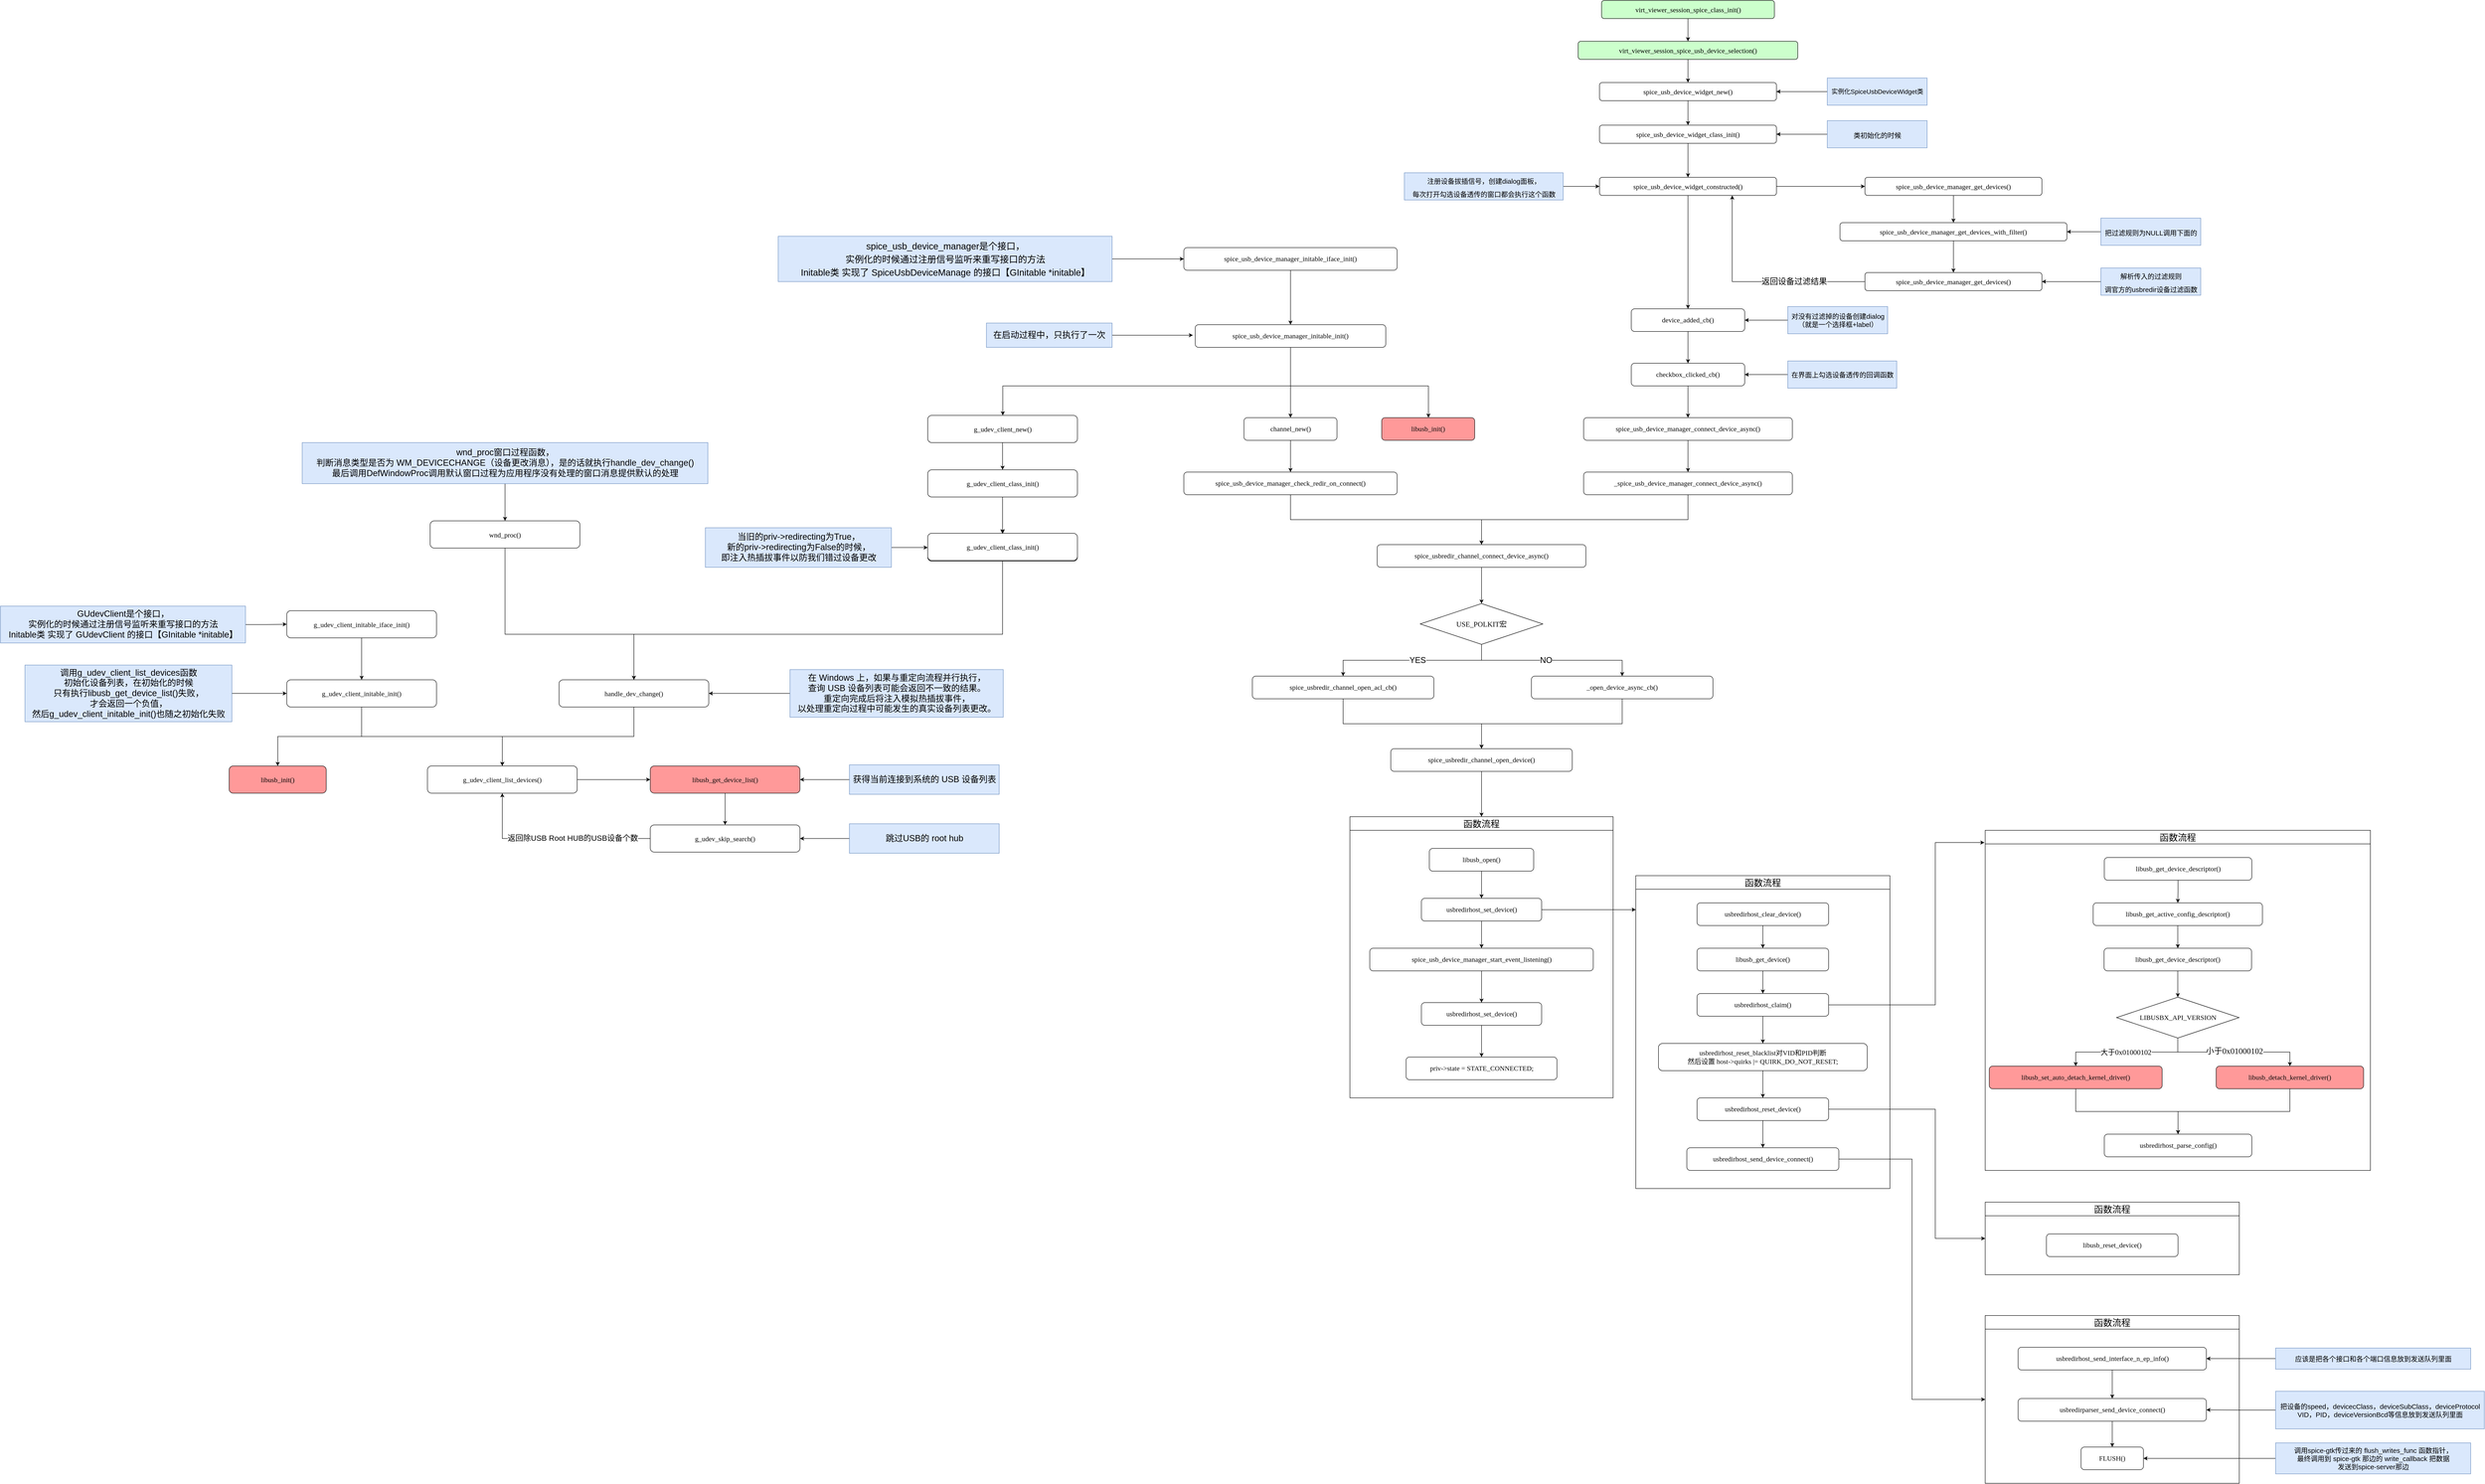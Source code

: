 <mxfile version="21.0.2" type="github">
  <diagram name="第 1 页" id="YNmNvKPwky28gFezFMLu">
    <mxGraphModel dx="4995" dy="2068" grid="1" gridSize="10" guides="1" tooltips="1" connect="1" arrows="1" fold="1" page="1" pageScale="1" pageWidth="827" pageHeight="1169" background="#ffffff" math="0" shadow="0">
      <root>
        <mxCell id="0" />
        <mxCell id="1" parent="0" />
        <mxCell id="3MBLwee1-4Opxzsq8bTA-124" style="edgeStyle=orthogonalEdgeStyle;rounded=0;orthogonalLoop=1;jettySize=auto;html=1;fontFamily=Helvetica;fontSize=24;fontColor=default;" edge="1" parent="1" source="DnNnTcF-sKBcE2seIWBp-1" target="DnNnTcF-sKBcE2seIWBp-33">
          <mxGeometry relative="1" as="geometry" />
        </mxCell>
        <mxCell id="DnNnTcF-sKBcE2seIWBp-1" value="&lt;pre style=&quot;background-color: rgb(255, 255, 255); color: rgb(8, 8, 8); font-size: 11.3pt;&quot;&gt;&lt;font face=&quot;Lucida Console&quot;&gt;spice_usbredir_channel_open_device()&lt;/font&gt;&lt;/pre&gt;" style="rounded=1;whiteSpace=wrap;html=1;" parent="1" vertex="1">
          <mxGeometry x="-190" y="1490" width="400" height="50" as="geometry" />
        </mxCell>
        <mxCell id="DnNnTcF-sKBcE2seIWBp-31" style="edgeStyle=orthogonalEdgeStyle;rounded=0;orthogonalLoop=1;jettySize=auto;html=1;entryX=0.5;entryY=0;entryDx=0;entryDy=0;" parent="1" source="DnNnTcF-sKBcE2seIWBp-2" target="DnNnTcF-sKBcE2seIWBp-1" edge="1">
          <mxGeometry relative="1" as="geometry" />
        </mxCell>
        <mxCell id="DnNnTcF-sKBcE2seIWBp-2" value="&lt;pre style=&quot;background-color: rgb(255, 255, 255); color: rgb(8, 8, 8); font-size: 11.3pt;&quot;&gt;&lt;font face=&quot;Lucida Console&quot;&gt;spice_usbredir_channel_open_acl_cb()&lt;/font&gt;&lt;/pre&gt;" style="rounded=1;whiteSpace=wrap;html=1;" parent="1" vertex="1">
          <mxGeometry x="-495" y="1330" width="400" height="50" as="geometry" />
        </mxCell>
        <mxCell id="DnNnTcF-sKBcE2seIWBp-32" style="edgeStyle=orthogonalEdgeStyle;rounded=0;orthogonalLoop=1;jettySize=auto;html=1;entryX=0.5;entryY=0;entryDx=0;entryDy=0;" parent="1" source="DnNnTcF-sKBcE2seIWBp-4" target="DnNnTcF-sKBcE2seIWBp-1" edge="1">
          <mxGeometry relative="1" as="geometry" />
        </mxCell>
        <mxCell id="DnNnTcF-sKBcE2seIWBp-4" value="&lt;pre style=&quot;background-color: rgb(255, 255, 255); color: rgb(8, 8, 8); font-size: 11.3pt;&quot;&gt;&lt;font face=&quot;Lucida Console&quot;&gt;_open_device_async_cb()&lt;/font&gt;&lt;/pre&gt;" style="rounded=1;whiteSpace=wrap;html=1;" parent="1" vertex="1">
          <mxGeometry x="120" y="1330" width="400" height="50" as="geometry" />
        </mxCell>
        <mxCell id="DnNnTcF-sKBcE2seIWBp-25" style="edgeStyle=orthogonalEdgeStyle;rounded=0;orthogonalLoop=1;jettySize=auto;html=1;entryX=0.5;entryY=0;entryDx=0;entryDy=0;" parent="1" source="DnNnTcF-sKBcE2seIWBp-6" target="DnNnTcF-sKBcE2seIWBp-24" edge="1">
          <mxGeometry relative="1" as="geometry" />
        </mxCell>
        <mxCell id="DnNnTcF-sKBcE2seIWBp-6" value="&lt;pre style=&quot;background-color: rgb(255, 255, 255); color: rgb(8, 8, 8); font-size: 11.3pt;&quot;&gt;&lt;font face=&quot;Lucida Console&quot;&gt;spice_usbredir_channel_connect_device_async()&lt;/font&gt;&lt;/pre&gt;" style="rounded=1;whiteSpace=wrap;html=1;" parent="1" vertex="1">
          <mxGeometry x="-220" y="1040" width="460" height="50" as="geometry" />
        </mxCell>
        <mxCell id="DnNnTcF-sKBcE2seIWBp-9" style="edgeStyle=orthogonalEdgeStyle;rounded=0;orthogonalLoop=1;jettySize=auto;html=1;entryX=0.5;entryY=0;entryDx=0;entryDy=0;" parent="1" source="DnNnTcF-sKBcE2seIWBp-8" target="DnNnTcF-sKBcE2seIWBp-6" edge="1">
          <mxGeometry relative="1" as="geometry" />
        </mxCell>
        <mxCell id="DnNnTcF-sKBcE2seIWBp-8" value="&lt;pre style=&quot;background-color: rgb(255, 255, 255); color: rgb(8, 8, 8); font-size: 11.3pt;&quot;&gt;&lt;font face=&quot;Lucida Console&quot;&gt;spice_usb_device_manager_check_redir_on_connect()&lt;/font&gt;&lt;/pre&gt;" style="rounded=1;whiteSpace=wrap;html=1;" parent="1" vertex="1">
          <mxGeometry x="-646" y="880" width="470" height="50" as="geometry" />
        </mxCell>
        <mxCell id="DnNnTcF-sKBcE2seIWBp-11" style="edgeStyle=orthogonalEdgeStyle;rounded=0;orthogonalLoop=1;jettySize=auto;html=1;entryX=0.5;entryY=0;entryDx=0;entryDy=0;" parent="1" source="DnNnTcF-sKBcE2seIWBp-10" target="DnNnTcF-sKBcE2seIWBp-6" edge="1">
          <mxGeometry relative="1" as="geometry" />
        </mxCell>
        <mxCell id="DnNnTcF-sKBcE2seIWBp-10" value="&lt;pre style=&quot;background-color: rgb(255, 255, 255); color: rgb(8, 8, 8); font-size: 11.3pt;&quot;&gt;&lt;font face=&quot;Lucida Console&quot;&gt;_spice_usb_device_manager_connect_device_async()&lt;/font&gt;&lt;/pre&gt;" style="rounded=1;whiteSpace=wrap;html=1;" parent="1" vertex="1">
          <mxGeometry x="235" y="880" width="460" height="50" as="geometry" />
        </mxCell>
        <mxCell id="DnNnTcF-sKBcE2seIWBp-13" style="edgeStyle=orthogonalEdgeStyle;rounded=0;orthogonalLoop=1;jettySize=auto;html=1;" parent="1" source="DnNnTcF-sKBcE2seIWBp-12" target="DnNnTcF-sKBcE2seIWBp-8" edge="1">
          <mxGeometry relative="1" as="geometry" />
        </mxCell>
        <mxCell id="DnNnTcF-sKBcE2seIWBp-12" value="&lt;pre style=&quot;background-color: rgb(255, 255, 255); color: rgb(8, 8, 8); font-size: 11.3pt;&quot;&gt;&lt;font face=&quot;Lucida Console&quot;&gt;channel_new()&lt;/font&gt;&lt;/pre&gt;" style="rounded=1;whiteSpace=wrap;html=1;" parent="1" vertex="1">
          <mxGeometry x="-513.5" y="760" width="205" height="50" as="geometry" />
        </mxCell>
        <mxCell id="DnNnTcF-sKBcE2seIWBp-15" style="edgeStyle=orthogonalEdgeStyle;rounded=0;orthogonalLoop=1;jettySize=auto;html=1;" parent="1" source="DnNnTcF-sKBcE2seIWBp-14" target="DnNnTcF-sKBcE2seIWBp-12" edge="1">
          <mxGeometry relative="1" as="geometry" />
        </mxCell>
        <mxCell id="3MBLwee1-4Opxzsq8bTA-117" style="edgeStyle=orthogonalEdgeStyle;rounded=0;orthogonalLoop=1;jettySize=auto;html=1;" edge="1" parent="1" source="DnNnTcF-sKBcE2seIWBp-14" target="3MBLwee1-4Opxzsq8bTA-92">
          <mxGeometry relative="1" as="geometry">
            <Array as="points">
              <mxPoint x="-411" y="690" />
              <mxPoint x="-1045" y="690" />
            </Array>
          </mxGeometry>
        </mxCell>
        <mxCell id="3MBLwee1-4Opxzsq8bTA-123" style="edgeStyle=orthogonalEdgeStyle;rounded=0;orthogonalLoop=1;jettySize=auto;html=1;" edge="1" parent="1" source="DnNnTcF-sKBcE2seIWBp-14" target="3MBLwee1-4Opxzsq8bTA-122">
          <mxGeometry relative="1" as="geometry">
            <Array as="points">
              <mxPoint x="-411" y="690" />
              <mxPoint x="-107" y="690" />
            </Array>
          </mxGeometry>
        </mxCell>
        <mxCell id="DnNnTcF-sKBcE2seIWBp-14" value="&lt;pre style=&quot;background-color: rgb(255, 255, 255); color: rgb(8, 8, 8); font-size: 11.3pt;&quot;&gt;&lt;font face=&quot;Lucida Console&quot;&gt;spice_usb_device_manager_initable_init()&lt;/font&gt;&lt;/pre&gt;" style="rounded=1;whiteSpace=wrap;html=1;" parent="1" vertex="1">
          <mxGeometry x="-621" y="555" width="420" height="50" as="geometry" />
        </mxCell>
        <mxCell id="DnNnTcF-sKBcE2seIWBp-17" style="edgeStyle=orthogonalEdgeStyle;rounded=0;orthogonalLoop=1;jettySize=auto;html=1;" parent="1" source="DnNnTcF-sKBcE2seIWBp-16" target="DnNnTcF-sKBcE2seIWBp-14" edge="1">
          <mxGeometry relative="1" as="geometry" />
        </mxCell>
        <mxCell id="DnNnTcF-sKBcE2seIWBp-16" value="&lt;pre style=&quot;background-color: rgb(255, 255, 255); color: rgb(8, 8, 8); font-size: 11.3pt;&quot;&gt;&lt;font face=&quot;Lucida Console&quot;&gt;spice_usb_device_manager_initable_iface_init()&lt;/font&gt;&lt;/pre&gt;" style="rounded=1;whiteSpace=wrap;html=1;" parent="1" vertex="1">
          <mxGeometry x="-646" y="385" width="470" height="50" as="geometry" />
        </mxCell>
        <mxCell id="DnNnTcF-sKBcE2seIWBp-19" style="edgeStyle=orthogonalEdgeStyle;rounded=0;orthogonalLoop=1;jettySize=auto;html=1;" parent="1" source="DnNnTcF-sKBcE2seIWBp-18" target="DnNnTcF-sKBcE2seIWBp-10" edge="1">
          <mxGeometry relative="1" as="geometry" />
        </mxCell>
        <mxCell id="DnNnTcF-sKBcE2seIWBp-18" value="&lt;pre style=&quot;background-color: rgb(255, 255, 255); color: rgb(8, 8, 8); font-size: 11.3pt;&quot;&gt;&lt;font face=&quot;Lucida Console&quot;&gt;spice_usb_device_manager_connect_device_async()&lt;/font&gt;&lt;/pre&gt;" style="rounded=1;whiteSpace=wrap;html=1;" parent="1" vertex="1">
          <mxGeometry x="235" y="760" width="460" height="50" as="geometry" />
        </mxCell>
        <mxCell id="DnNnTcF-sKBcE2seIWBp-21" style="edgeStyle=orthogonalEdgeStyle;rounded=0;orthogonalLoop=1;jettySize=auto;html=1;" parent="1" source="DnNnTcF-sKBcE2seIWBp-20" target="DnNnTcF-sKBcE2seIWBp-18" edge="1">
          <mxGeometry relative="1" as="geometry" />
        </mxCell>
        <mxCell id="DnNnTcF-sKBcE2seIWBp-20" value="&lt;pre style=&quot;background-color: rgb(255, 255, 255); color: rgb(8, 8, 8); font-size: 11.3pt;&quot;&gt;&lt;font face=&quot;Lucida Console&quot;&gt;checkbox_clicked_cb()&lt;/font&gt;&lt;/pre&gt;" style="rounded=1;whiteSpace=wrap;html=1;" parent="1" vertex="1">
          <mxGeometry x="340" y="640" width="250" height="50" as="geometry" />
        </mxCell>
        <mxCell id="DnNnTcF-sKBcE2seIWBp-23" style="edgeStyle=orthogonalEdgeStyle;rounded=0;orthogonalLoop=1;jettySize=auto;html=1;" parent="1" source="DnNnTcF-sKBcE2seIWBp-22" target="DnNnTcF-sKBcE2seIWBp-20" edge="1">
          <mxGeometry relative="1" as="geometry" />
        </mxCell>
        <mxCell id="DnNnTcF-sKBcE2seIWBp-22" value="&lt;pre style=&quot;background-color: rgb(255, 255, 255); color: rgb(8, 8, 8); font-size: 11.3pt;&quot;&gt;&lt;font face=&quot;Lucida Console&quot;&gt;device_added_cb()&lt;/font&gt;&lt;/pre&gt;" style="rounded=1;whiteSpace=wrap;html=1;" parent="1" vertex="1">
          <mxGeometry x="340" y="520" width="250" height="50" as="geometry" />
        </mxCell>
        <mxCell id="DnNnTcF-sKBcE2seIWBp-26" style="edgeStyle=orthogonalEdgeStyle;rounded=0;orthogonalLoop=1;jettySize=auto;html=1;entryX=0.5;entryY=0;entryDx=0;entryDy=0;" parent="1" source="DnNnTcF-sKBcE2seIWBp-24" target="DnNnTcF-sKBcE2seIWBp-4" edge="1">
          <mxGeometry relative="1" as="geometry" />
        </mxCell>
        <mxCell id="DnNnTcF-sKBcE2seIWBp-29" value="NO" style="edgeLabel;html=1;align=center;verticalAlign=middle;resizable=0;points=[];fontSize=18;" parent="DnNnTcF-sKBcE2seIWBp-26" vertex="1" connectable="0">
          <mxGeometry x="-0.068" relative="1" as="geometry">
            <mxPoint as="offset" />
          </mxGeometry>
        </mxCell>
        <mxCell id="DnNnTcF-sKBcE2seIWBp-27" style="edgeStyle=orthogonalEdgeStyle;rounded=0;orthogonalLoop=1;jettySize=auto;html=1;" parent="1" source="DnNnTcF-sKBcE2seIWBp-24" target="DnNnTcF-sKBcE2seIWBp-2" edge="1">
          <mxGeometry relative="1" as="geometry" />
        </mxCell>
        <mxCell id="DnNnTcF-sKBcE2seIWBp-28" value="&lt;font style=&quot;font-size: 18px;&quot;&gt;YES&lt;/font&gt;" style="edgeLabel;html=1;align=center;verticalAlign=middle;resizable=0;points=[];" parent="DnNnTcF-sKBcE2seIWBp-27" vertex="1" connectable="0">
          <mxGeometry x="-0.061" relative="1" as="geometry">
            <mxPoint as="offset" />
          </mxGeometry>
        </mxCell>
        <mxCell id="DnNnTcF-sKBcE2seIWBp-24" value="&lt;pre style=&quot;background-color: rgb(255, 255, 255); color: rgb(8, 8, 8);&quot;&gt;&lt;font face=&quot;Lucida Console&quot; style=&quot;font-size: 16px;&quot;&gt;USE_POLKIT宏&lt;/font&gt;&lt;/pre&gt;" style="rhombus;whiteSpace=wrap;html=1;" parent="1" vertex="1">
          <mxGeometry x="-125" y="1170" width="270" height="90" as="geometry" />
        </mxCell>
        <mxCell id="DnNnTcF-sKBcE2seIWBp-33" value="&lt;font style=&quot;font-weight: normal; font-size: 20px;&quot;&gt;函数流程&lt;/font&gt;" style="swimlane;whiteSpace=wrap;html=1;startSize=30;" parent="1" vertex="1">
          <mxGeometry x="-280" y="1640" width="580" height="620" as="geometry" />
        </mxCell>
        <mxCell id="DnNnTcF-sKBcE2seIWBp-38" style="edgeStyle=orthogonalEdgeStyle;rounded=0;orthogonalLoop=1;jettySize=auto;html=1;" parent="DnNnTcF-sKBcE2seIWBp-33" source="DnNnTcF-sKBcE2seIWBp-36" target="DnNnTcF-sKBcE2seIWBp-37" edge="1">
          <mxGeometry relative="1" as="geometry" />
        </mxCell>
        <mxCell id="DnNnTcF-sKBcE2seIWBp-36" value="&lt;pre style=&quot;background-color: rgb(255, 255, 255); color: rgb(8, 8, 8); font-size: 11.3pt;&quot;&gt;&lt;font face=&quot;Lucida Console&quot;&gt;libusb_open()&lt;/font&gt;&lt;/pre&gt;" style="rounded=1;whiteSpace=wrap;html=1;" parent="DnNnTcF-sKBcE2seIWBp-33" vertex="1">
          <mxGeometry x="175" y="70" width="230" height="50" as="geometry" />
        </mxCell>
        <mxCell id="DnNnTcF-sKBcE2seIWBp-41" style="edgeStyle=orthogonalEdgeStyle;rounded=0;orthogonalLoop=1;jettySize=auto;html=1;" parent="DnNnTcF-sKBcE2seIWBp-33" source="DnNnTcF-sKBcE2seIWBp-37" target="DnNnTcF-sKBcE2seIWBp-40" edge="1">
          <mxGeometry relative="1" as="geometry" />
        </mxCell>
        <mxCell id="3MBLwee1-4Opxzsq8bTA-187" style="edgeStyle=orthogonalEdgeStyle;rounded=0;orthogonalLoop=1;jettySize=auto;html=1;fontFamily=Helvetica;fontSize=24;fontColor=default;" edge="1" parent="DnNnTcF-sKBcE2seIWBp-33" source="DnNnTcF-sKBcE2seIWBp-37">
          <mxGeometry relative="1" as="geometry">
            <mxPoint x="630" y="205" as="targetPoint" />
          </mxGeometry>
        </mxCell>
        <mxCell id="DnNnTcF-sKBcE2seIWBp-37" value="&lt;pre style=&quot;background-color: rgb(255, 255, 255); color: rgb(8, 8, 8); font-size: 11.3pt;&quot;&gt;&lt;font face=&quot;Lucida Console&quot;&gt;usbredirhost_set_device()&lt;/font&gt;&lt;/pre&gt;" style="rounded=1;whiteSpace=wrap;html=1;" parent="DnNnTcF-sKBcE2seIWBp-33" vertex="1">
          <mxGeometry x="157.5" y="180" width="265" height="50" as="geometry" />
        </mxCell>
        <mxCell id="DnNnTcF-sKBcE2seIWBp-43" style="edgeStyle=orthogonalEdgeStyle;rounded=0;orthogonalLoop=1;jettySize=auto;html=1;" parent="DnNnTcF-sKBcE2seIWBp-33" source="DnNnTcF-sKBcE2seIWBp-40" target="DnNnTcF-sKBcE2seIWBp-42" edge="1">
          <mxGeometry relative="1" as="geometry" />
        </mxCell>
        <mxCell id="DnNnTcF-sKBcE2seIWBp-40" value="&lt;pre style=&quot;background-color: rgb(255, 255, 255); color: rgb(8, 8, 8); font-size: 11.3pt;&quot;&gt;&lt;font face=&quot;Lucida Console&quot;&gt;spice_usb_device_manager_start_event_listening()&lt;/font&gt;&lt;/pre&gt;" style="rounded=1;whiteSpace=wrap;html=1;" parent="DnNnTcF-sKBcE2seIWBp-33" vertex="1">
          <mxGeometry x="43.75" y="290" width="492.5" height="50" as="geometry" />
        </mxCell>
        <mxCell id="DnNnTcF-sKBcE2seIWBp-45" style="edgeStyle=orthogonalEdgeStyle;rounded=0;orthogonalLoop=1;jettySize=auto;html=1;" parent="DnNnTcF-sKBcE2seIWBp-33" source="DnNnTcF-sKBcE2seIWBp-42" target="DnNnTcF-sKBcE2seIWBp-44" edge="1">
          <mxGeometry relative="1" as="geometry" />
        </mxCell>
        <mxCell id="DnNnTcF-sKBcE2seIWBp-42" value="&lt;pre style=&quot;background-color: rgb(255, 255, 255); color: rgb(8, 8, 8); font-size: 11.3pt;&quot;&gt;&lt;font face=&quot;Lucida Console&quot;&gt;usbredirhost_set_device()&lt;/font&gt;&lt;/pre&gt;" style="rounded=1;whiteSpace=wrap;html=1;" parent="DnNnTcF-sKBcE2seIWBp-33" vertex="1">
          <mxGeometry x="157.5" y="410" width="265" height="50" as="geometry" />
        </mxCell>
        <mxCell id="DnNnTcF-sKBcE2seIWBp-44" value="&lt;pre style=&quot;background-color: rgb(255, 255, 255); color: rgb(8, 8, 8); font-size: 11.3pt;&quot;&gt;&lt;pre style=&quot;font-size: 11.3pt;&quot;&gt;&lt;font face=&quot;Lucida Console&quot;&gt;priv-&amp;gt;state = STATE_CONNECTED;&lt;/font&gt;&lt;/pre&gt;&lt;/pre&gt;" style="rounded=1;whiteSpace=wrap;html=1;" parent="DnNnTcF-sKBcE2seIWBp-33" vertex="1">
          <mxGeometry x="123.75" y="530" width="332.5" height="50" as="geometry" />
        </mxCell>
        <mxCell id="3MBLwee1-4Opxzsq8bTA-35" style="edgeStyle=orthogonalEdgeStyle;rounded=0;orthogonalLoop=1;jettySize=auto;html=1;" edge="1" parent="1" source="3MBLwee1-4Opxzsq8bTA-3" target="DnNnTcF-sKBcE2seIWBp-22">
          <mxGeometry relative="1" as="geometry" />
        </mxCell>
        <mxCell id="3MBLwee1-4Opxzsq8bTA-37" style="edgeStyle=orthogonalEdgeStyle;rounded=0;orthogonalLoop=1;jettySize=auto;html=1;" edge="1" parent="1" source="3MBLwee1-4Opxzsq8bTA-3" target="3MBLwee1-4Opxzsq8bTA-5">
          <mxGeometry relative="1" as="geometry" />
        </mxCell>
        <mxCell id="3MBLwee1-4Opxzsq8bTA-3" value="spice_usb_device_widget_constructed()" style="rounded=1;whiteSpace=wrap;html=1;fontSize=15;fontFamily=Lucida Console;" vertex="1" parent="1">
          <mxGeometry x="270" y="230" width="390" height="40" as="geometry" />
        </mxCell>
        <mxCell id="3MBLwee1-4Opxzsq8bTA-4" style="edgeStyle=orthogonalEdgeStyle;rounded=0;orthogonalLoop=1;jettySize=auto;html=1;exitX=0.5;exitY=1;exitDx=0;exitDy=0;entryX=0.5;entryY=0;entryDx=0;entryDy=0;" edge="1" parent="1" source="3MBLwee1-4Opxzsq8bTA-5" target="3MBLwee1-4Opxzsq8bTA-7">
          <mxGeometry relative="1" as="geometry" />
        </mxCell>
        <mxCell id="3MBLwee1-4Opxzsq8bTA-5" value="spice_usb_device_manager_get_devices()" style="rounded=1;whiteSpace=wrap;html=1;fontSize=15;fontFamily=Lucida Console;" vertex="1" parent="1">
          <mxGeometry x="855" y="230" width="390" height="40" as="geometry" />
        </mxCell>
        <mxCell id="3MBLwee1-4Opxzsq8bTA-6" style="edgeStyle=orthogonalEdgeStyle;rounded=0;orthogonalLoop=1;jettySize=auto;html=1;exitX=0.5;exitY=1;exitDx=0;exitDy=0;" edge="1" parent="1" source="3MBLwee1-4Opxzsq8bTA-7" target="3MBLwee1-4Opxzsq8bTA-10">
          <mxGeometry relative="1" as="geometry" />
        </mxCell>
        <mxCell id="3MBLwee1-4Opxzsq8bTA-7" value="spice_usb_device_manager_get_devices_with_filter()" style="rounded=1;whiteSpace=wrap;html=1;fontSize=15;fontFamily=Lucida Console;" vertex="1" parent="1">
          <mxGeometry x="800" y="330" width="500" height="40" as="geometry" />
        </mxCell>
        <mxCell id="3MBLwee1-4Opxzsq8bTA-8" style="edgeStyle=orthogonalEdgeStyle;rounded=0;orthogonalLoop=1;jettySize=auto;html=1;entryX=0.75;entryY=1;entryDx=0;entryDy=0;" edge="1" parent="1" source="3MBLwee1-4Opxzsq8bTA-10" target="3MBLwee1-4Opxzsq8bTA-3">
          <mxGeometry relative="1" as="geometry" />
        </mxCell>
        <mxCell id="3MBLwee1-4Opxzsq8bTA-9" value="返回设备过滤结果" style="edgeLabel;html=1;align=center;verticalAlign=middle;resizable=0;points=[];fontSize=18;" vertex="1" connectable="0" parent="3MBLwee1-4Opxzsq8bTA-8">
          <mxGeometry x="-0.128" relative="1" as="geometry">
            <mxPoint x="54" as="offset" />
          </mxGeometry>
        </mxCell>
        <mxCell id="3MBLwee1-4Opxzsq8bTA-10" value="spice_usb_device_manager_get_devices()" style="rounded=1;whiteSpace=wrap;html=1;fontSize=15;fontFamily=Lucida Console;" vertex="1" parent="1">
          <mxGeometry x="855" y="440" width="390" height="40" as="geometry" />
        </mxCell>
        <mxCell id="3MBLwee1-4Opxzsq8bTA-11" style="edgeStyle=orthogonalEdgeStyle;rounded=0;orthogonalLoop=1;jettySize=auto;html=1;" edge="1" parent="1" source="3MBLwee1-4Opxzsq8bTA-12" target="3MBLwee1-4Opxzsq8bTA-10">
          <mxGeometry relative="1" as="geometry" />
        </mxCell>
        <mxCell id="3MBLwee1-4Opxzsq8bTA-12" value="&lt;span style=&quot;font-weight: 400; font-size: 15px;&quot;&gt;解析传入的过滤规则&lt;br&gt;调官方的usbredir设备过滤函数&lt;br&gt;&lt;/span&gt;" style="text;strokeColor=#6c8ebf;fillColor=#dae8fc;html=1;fontSize=24;fontStyle=1;verticalAlign=middle;align=center;" vertex="1" parent="1">
          <mxGeometry x="1375" y="430" width="220" height="60" as="geometry" />
        </mxCell>
        <mxCell id="3MBLwee1-4Opxzsq8bTA-13" style="edgeStyle=orthogonalEdgeStyle;rounded=0;orthogonalLoop=1;jettySize=auto;html=1;" edge="1" parent="1" source="3MBLwee1-4Opxzsq8bTA-14" target="3MBLwee1-4Opxzsq8bTA-7">
          <mxGeometry relative="1" as="geometry" />
        </mxCell>
        <mxCell id="3MBLwee1-4Opxzsq8bTA-14" value="&lt;span style=&quot;font-weight: 400; font-size: 15px;&quot;&gt;把过滤规则为NULL调用下面的&lt;br&gt;&lt;/span&gt;" style="text;strokeColor=#6c8ebf;fillColor=#dae8fc;html=1;fontSize=24;fontStyle=1;verticalAlign=middle;align=center;" vertex="1" parent="1">
          <mxGeometry x="1375" y="320" width="220" height="60" as="geometry" />
        </mxCell>
        <mxCell id="3MBLwee1-4Opxzsq8bTA-115" style="edgeStyle=orthogonalEdgeStyle;rounded=0;orthogonalLoop=1;jettySize=auto;html=1;" edge="1" parent="1" source="3MBLwee1-4Opxzsq8bTA-16" target="3MBLwee1-4Opxzsq8bTA-3">
          <mxGeometry relative="1" as="geometry" />
        </mxCell>
        <mxCell id="3MBLwee1-4Opxzsq8bTA-16" value="&lt;span style=&quot;font-weight: 400; font-size: 15px;&quot;&gt;注册设备拔插信号，创建dialog面板，&lt;br&gt;每次打开勾选设备透传的窗口都会执行这个函数&lt;br&gt;&lt;/span&gt;" style="text;strokeColor=#6c8ebf;fillColor=#dae8fc;html=1;fontSize=24;fontStyle=1;verticalAlign=middle;align=center;" vertex="1" parent="1">
          <mxGeometry x="-160" y="220" width="350" height="60" as="geometry" />
        </mxCell>
        <mxCell id="3MBLwee1-4Opxzsq8bTA-17" style="edgeStyle=orthogonalEdgeStyle;rounded=0;orthogonalLoop=1;jettySize=auto;html=1;entryX=0.5;entryY=0;entryDx=0;entryDy=0;" edge="1" parent="1" source="3MBLwee1-4Opxzsq8bTA-18" target="3MBLwee1-4Opxzsq8bTA-3">
          <mxGeometry relative="1" as="geometry" />
        </mxCell>
        <mxCell id="3MBLwee1-4Opxzsq8bTA-18" value="spice_usb_device_widget_class_init()" style="rounded=1;whiteSpace=wrap;html=1;fontSize=15;fontFamily=Lucida Console;" vertex="1" parent="1">
          <mxGeometry x="270" y="115" width="390" height="40" as="geometry" />
        </mxCell>
        <mxCell id="3MBLwee1-4Opxzsq8bTA-19" style="edgeStyle=orthogonalEdgeStyle;rounded=0;orthogonalLoop=1;jettySize=auto;html=1;" edge="1" parent="1" source="3MBLwee1-4Opxzsq8bTA-20" target="3MBLwee1-4Opxzsq8bTA-18">
          <mxGeometry relative="1" as="geometry" />
        </mxCell>
        <mxCell id="3MBLwee1-4Opxzsq8bTA-20" value="&lt;span style=&quot;font-weight: 400; font-size: 15px;&quot;&gt;类初始化的时候&lt;br&gt;&lt;/span&gt;" style="text;strokeColor=#6c8ebf;fillColor=#dae8fc;html=1;fontSize=24;fontStyle=1;verticalAlign=middle;align=center;" vertex="1" parent="1">
          <mxGeometry x="772" y="105" width="220" height="60" as="geometry" />
        </mxCell>
        <mxCell id="3MBLwee1-4Opxzsq8bTA-21" style="edgeStyle=orthogonalEdgeStyle;rounded=0;orthogonalLoop=1;jettySize=auto;html=1;" edge="1" parent="1" source="3MBLwee1-4Opxzsq8bTA-22" target="3MBLwee1-4Opxzsq8bTA-18">
          <mxGeometry relative="1" as="geometry" />
        </mxCell>
        <mxCell id="3MBLwee1-4Opxzsq8bTA-22" value="spice_usb_device_widget_new()" style="rounded=1;whiteSpace=wrap;html=1;fontSize=15;fontFamily=Lucida Console;" vertex="1" parent="1">
          <mxGeometry x="270" y="21" width="390" height="40" as="geometry" />
        </mxCell>
        <mxCell id="3MBLwee1-4Opxzsq8bTA-23" style="edgeStyle=orthogonalEdgeStyle;rounded=0;orthogonalLoop=1;jettySize=auto;html=1;" edge="1" parent="1" source="3MBLwee1-4Opxzsq8bTA-24" target="3MBLwee1-4Opxzsq8bTA-22">
          <mxGeometry relative="1" as="geometry" />
        </mxCell>
        <mxCell id="3MBLwee1-4Opxzsq8bTA-24" value="实例化SpiceUsbDeviceWidget类" style="text;strokeColor=#6c8ebf;fillColor=#dae8fc;html=1;fontSize=14;fontStyle=0;verticalAlign=middle;align=center;" vertex="1" parent="1">
          <mxGeometry x="772" y="11" width="220" height="60" as="geometry" />
        </mxCell>
        <mxCell id="3MBLwee1-4Opxzsq8bTA-25" style="edgeStyle=orthogonalEdgeStyle;rounded=0;orthogonalLoop=1;jettySize=auto;html=1;" edge="1" parent="1" source="3MBLwee1-4Opxzsq8bTA-26" target="3MBLwee1-4Opxzsq8bTA-22">
          <mxGeometry relative="1" as="geometry" />
        </mxCell>
        <mxCell id="3MBLwee1-4Opxzsq8bTA-26" value="virt_viewer_session_spice_usb_device_selection()" style="rounded=1;whiteSpace=wrap;html=1;fontSize=15;fillColor=#CCFFCC;fontFamily=Lucida Console;" vertex="1" parent="1">
          <mxGeometry x="223" y="-70" width="484" height="40" as="geometry" />
        </mxCell>
        <mxCell id="3MBLwee1-4Opxzsq8bTA-27" style="edgeStyle=orthogonalEdgeStyle;rounded=0;orthogonalLoop=1;jettySize=auto;html=1;entryX=0.5;entryY=0;entryDx=0;entryDy=0;" edge="1" parent="1" source="3MBLwee1-4Opxzsq8bTA-28" target="3MBLwee1-4Opxzsq8bTA-26">
          <mxGeometry relative="1" as="geometry" />
        </mxCell>
        <mxCell id="3MBLwee1-4Opxzsq8bTA-28" value="virt_viewer_session_spice_class_init()" style="rounded=1;whiteSpace=wrap;html=1;fontSize=15;labelBackgroundColor=none;fillColor=#CCFFCC;fontFamily=Lucida Console;" vertex="1" parent="1">
          <mxGeometry x="274.5" y="-160" width="381" height="40" as="geometry" />
        </mxCell>
        <mxCell id="3MBLwee1-4Opxzsq8bTA-34" style="edgeStyle=orthogonalEdgeStyle;rounded=0;orthogonalLoop=1;jettySize=auto;html=1;entryX=1;entryY=0.5;entryDx=0;entryDy=0;" edge="1" parent="1" source="3MBLwee1-4Opxzsq8bTA-32" target="DnNnTcF-sKBcE2seIWBp-22">
          <mxGeometry relative="1" as="geometry" />
        </mxCell>
        <mxCell id="3MBLwee1-4Opxzsq8bTA-32" value="对没有过滤掉的设备创建dialog&lt;br&gt;（就是一个选择框+label）" style="text;strokeColor=#6c8ebf;fillColor=#dae8fc;html=1;fontSize=15;fontStyle=0;verticalAlign=middle;align=center;" vertex="1" parent="1">
          <mxGeometry x="685" y="515" width="220" height="60" as="geometry" />
        </mxCell>
        <mxCell id="3MBLwee1-4Opxzsq8bTA-40" style="edgeStyle=orthogonalEdgeStyle;rounded=0;orthogonalLoop=1;jettySize=auto;html=1;" edge="1" parent="1" source="3MBLwee1-4Opxzsq8bTA-39" target="DnNnTcF-sKBcE2seIWBp-20">
          <mxGeometry relative="1" as="geometry" />
        </mxCell>
        <mxCell id="3MBLwee1-4Opxzsq8bTA-39" value="在界面上勾选设备透传的回调函数" style="text;strokeColor=#6c8ebf;fillColor=#dae8fc;html=1;fontSize=15;fontStyle=0;verticalAlign=middle;align=center;" vertex="1" parent="1">
          <mxGeometry x="685" y="635" width="240" height="60" as="geometry" />
        </mxCell>
        <mxCell id="3MBLwee1-4Opxzsq8bTA-62" style="edgeStyle=orthogonalEdgeStyle;rounded=0;orthogonalLoop=1;jettySize=auto;html=1;entryX=0;entryY=0.5;entryDx=0;entryDy=0;" edge="1" parent="1" source="3MBLwee1-4Opxzsq8bTA-63" target="3MBLwee1-4Opxzsq8bTA-69">
          <mxGeometry relative="1" as="geometry" />
        </mxCell>
        <mxCell id="3MBLwee1-4Opxzsq8bTA-63" value="&lt;div style=&quot;background-color: rgb(255, 255, 255); color: rgb(8, 8, 8); font-size: 15px;&quot;&gt;&lt;font style=&quot;font-size: 15px;&quot;&gt;g_udev_client_list_devices()&lt;/font&gt;&lt;/div&gt;" style="rounded=1;whiteSpace=wrap;html=1;fontSize=15;fontFamily=Lucida Console;" vertex="1" parent="1">
          <mxGeometry x="-2313" y="1528.09" width="330" height="60" as="geometry" />
        </mxCell>
        <mxCell id="3MBLwee1-4Opxzsq8bTA-64" style="edgeStyle=orthogonalEdgeStyle;rounded=0;orthogonalLoop=1;jettySize=auto;html=1;" edge="1" parent="1" source="3MBLwee1-4Opxzsq8bTA-65" target="3MBLwee1-4Opxzsq8bTA-63">
          <mxGeometry relative="1" as="geometry" />
        </mxCell>
        <mxCell id="3MBLwee1-4Opxzsq8bTA-121" style="edgeStyle=orthogonalEdgeStyle;rounded=0;orthogonalLoop=1;jettySize=auto;html=1;" edge="1" parent="1" source="3MBLwee1-4Opxzsq8bTA-65" target="3MBLwee1-4Opxzsq8bTA-120">
          <mxGeometry relative="1" as="geometry" />
        </mxCell>
        <mxCell id="3MBLwee1-4Opxzsq8bTA-65" value="&lt;font color=&quot;#080808&quot; style=&quot;font-size: 15px;&quot;&gt;g_udev_client_initable_init&lt;/font&gt;&lt;span style=&quot;background-color: rgb(255, 255, 255); color: rgb(8, 8, 8); font-size: 15px;&quot;&gt;()&lt;/span&gt;&lt;font color=&quot;#080808&quot; style=&quot;font-size: 15px;&quot;&gt;&lt;br style=&quot;font-size: 15px;&quot;&gt;&lt;/font&gt;" style="rounded=1;whiteSpace=wrap;html=1;fontSize=15;fontFamily=Lucida Console;" vertex="1" parent="1">
          <mxGeometry x="-2623" y="1338.09" width="330" height="60" as="geometry" />
        </mxCell>
        <mxCell id="3MBLwee1-4Opxzsq8bTA-66" style="edgeStyle=orthogonalEdgeStyle;rounded=0;orthogonalLoop=1;jettySize=auto;html=1;" edge="1" parent="1" source="3MBLwee1-4Opxzsq8bTA-67" target="3MBLwee1-4Opxzsq8bTA-63">
          <mxGeometry relative="1" as="geometry" />
        </mxCell>
        <mxCell id="3MBLwee1-4Opxzsq8bTA-67" value="&lt;font color=&quot;#080808&quot; style=&quot;font-size: 15px;&quot;&gt;handle_dev_change&lt;/font&gt;&lt;span style=&quot;background-color: rgb(255, 255, 255); color: rgb(8, 8, 8); font-size: 15px;&quot;&gt;()&lt;/span&gt;&lt;font color=&quot;#080808&quot; style=&quot;font-size: 15px;&quot;&gt;&lt;br style=&quot;font-size: 15px;&quot;&gt;&lt;/font&gt;" style="rounded=1;whiteSpace=wrap;html=1;fontSize=15;fontFamily=Lucida Console;" vertex="1" parent="1">
          <mxGeometry x="-2023" y="1338.09" width="330" height="60" as="geometry" />
        </mxCell>
        <mxCell id="3MBLwee1-4Opxzsq8bTA-68" style="edgeStyle=orthogonalEdgeStyle;rounded=0;orthogonalLoop=1;jettySize=auto;html=1;entryX=0.5;entryY=0;entryDx=0;entryDy=0;" edge="1" parent="1" source="3MBLwee1-4Opxzsq8bTA-69" target="3MBLwee1-4Opxzsq8bTA-74">
          <mxGeometry relative="1" as="geometry" />
        </mxCell>
        <mxCell id="3MBLwee1-4Opxzsq8bTA-69" value="&lt;font color=&quot;#080808&quot; style=&quot;font-size: 15px;&quot;&gt;libusb_get_device_list()&lt;/font&gt;&lt;font color=&quot;#080808&quot; style=&quot;font-size: 15px;&quot;&gt;&lt;br style=&quot;font-size: 15px;&quot;&gt;&lt;/font&gt;" style="rounded=1;whiteSpace=wrap;html=1;fontSize=15;fontFamily=Lucida Console;fillColor=#FF9999;" vertex="1" parent="1">
          <mxGeometry x="-1822" y="1528.09" width="330" height="60" as="geometry" />
        </mxCell>
        <mxCell id="3MBLwee1-4Opxzsq8bTA-70" style="edgeStyle=orthogonalEdgeStyle;rounded=0;orthogonalLoop=1;jettySize=auto;html=1;" edge="1" parent="1" source="3MBLwee1-4Opxzsq8bTA-71" target="3MBLwee1-4Opxzsq8bTA-69">
          <mxGeometry relative="1" as="geometry" />
        </mxCell>
        <mxCell id="3MBLwee1-4Opxzsq8bTA-71" value="获得当前连接到系统的 USB 设备列表" style="text;strokeColor=#6c8ebf;fillColor=#dae8fc;html=1;fontSize=19;fontStyle=0;verticalAlign=middle;align=center;" vertex="1" parent="1">
          <mxGeometry x="-1383" y="1525.59" width="330" height="65" as="geometry" />
        </mxCell>
        <mxCell id="3MBLwee1-4Opxzsq8bTA-72" style="edgeStyle=orthogonalEdgeStyle;rounded=0;orthogonalLoop=1;jettySize=auto;html=1;entryX=0.5;entryY=1;entryDx=0;entryDy=0;" edge="1" parent="1" source="3MBLwee1-4Opxzsq8bTA-74" target="3MBLwee1-4Opxzsq8bTA-63">
          <mxGeometry relative="1" as="geometry" />
        </mxCell>
        <mxCell id="3MBLwee1-4Opxzsq8bTA-73" value="返回除USB Root HUB的USB设备个数" style="edgeLabel;html=1;align=center;verticalAlign=middle;resizable=0;points=[];fontSize=17;" vertex="1" connectable="0" parent="3MBLwee1-4Opxzsq8bTA-72">
          <mxGeometry x="0.028" y="-3" relative="1" as="geometry">
            <mxPoint x="48" y="3" as="offset" />
          </mxGeometry>
        </mxCell>
        <mxCell id="3MBLwee1-4Opxzsq8bTA-74" value="g_udev_skip_search&lt;span style=&quot;background-color: rgb(255, 255, 255); color: rgb(8, 8, 8); font-size: 15px;&quot;&gt;()&lt;/span&gt;&lt;font color=&quot;#080808&quot; style=&quot;font-size: 15px;&quot;&gt;&lt;br style=&quot;font-size: 15px;&quot;&gt;&lt;/font&gt;" style="rounded=1;whiteSpace=wrap;html=1;fontSize=15;fontFamily=Lucida Console;" vertex="1" parent="1">
          <mxGeometry x="-1822" y="1658.09" width="330" height="60" as="geometry" />
        </mxCell>
        <mxCell id="3MBLwee1-4Opxzsq8bTA-75" style="edgeStyle=orthogonalEdgeStyle;rounded=0;orthogonalLoop=1;jettySize=auto;html=1;entryX=1;entryY=0.5;entryDx=0;entryDy=0;" edge="1" parent="1" source="3MBLwee1-4Opxzsq8bTA-76" target="3MBLwee1-4Opxzsq8bTA-74">
          <mxGeometry relative="1" as="geometry" />
        </mxCell>
        <mxCell id="3MBLwee1-4Opxzsq8bTA-76" value="跳过USB的 root hub" style="text;strokeColor=#6c8ebf;fillColor=#dae8fc;html=1;fontSize=19;fontStyle=0;verticalAlign=middle;align=center;" vertex="1" parent="1">
          <mxGeometry x="-1383" y="1655.59" width="330" height="65" as="geometry" />
        </mxCell>
        <mxCell id="3MBLwee1-4Opxzsq8bTA-77" style="edgeStyle=orthogonalEdgeStyle;rounded=0;orthogonalLoop=1;jettySize=auto;html=1;" edge="1" parent="1" source="3MBLwee1-4Opxzsq8bTA-78" target="3MBLwee1-4Opxzsq8bTA-65">
          <mxGeometry relative="1" as="geometry" />
        </mxCell>
        <mxCell id="3MBLwee1-4Opxzsq8bTA-78" value="调用g_udev_client_list_devices函数&lt;br&gt;初始化设备列表，在初始化的时候&lt;br&gt;只有执行libusb_get_device_list()失败，&lt;br&gt;才会返回一个负值，&lt;br&gt;然后g_udev_client_initable_init()也随之初始化失败" style="text;strokeColor=#6c8ebf;fillColor=#dae8fc;html=1;fontSize=19;fontStyle=0;verticalAlign=middle;align=center;" vertex="1" parent="1">
          <mxGeometry x="-3200" y="1305.59" width="456" height="125" as="geometry" />
        </mxCell>
        <mxCell id="3MBLwee1-4Opxzsq8bTA-79" style="edgeStyle=orthogonalEdgeStyle;rounded=0;orthogonalLoop=1;jettySize=auto;html=1;" edge="1" parent="1" source="3MBLwee1-4Opxzsq8bTA-80" target="3MBLwee1-4Opxzsq8bTA-65">
          <mxGeometry relative="1" as="geometry" />
        </mxCell>
        <mxCell id="3MBLwee1-4Opxzsq8bTA-80" value="&lt;span style=&quot;background-color: rgb(255, 255, 255); font-size: 15px;&quot;&gt;&lt;font color=&quot;#080808&quot; style=&quot;font-size: 15px;&quot;&gt;g_udev_client_initable_iface_init()&lt;/font&gt;&lt;/span&gt;&lt;font color=&quot;#080808&quot; style=&quot;font-size: 15px;&quot;&gt;&lt;br style=&quot;font-size: 15px;&quot;&gt;&lt;/font&gt;" style="rounded=1;whiteSpace=wrap;html=1;fontSize=15;fontFamily=Lucida Console;" vertex="1" parent="1">
          <mxGeometry x="-2623" y="1185.59" width="330" height="60" as="geometry" />
        </mxCell>
        <mxCell id="3MBLwee1-4Opxzsq8bTA-107" style="edgeStyle=orthogonalEdgeStyle;rounded=0;orthogonalLoop=1;jettySize=auto;html=1;entryX=0.5;entryY=0;entryDx=0;entryDy=0;" edge="1" parent="1" source="3MBLwee1-4Opxzsq8bTA-82" target="3MBLwee1-4Opxzsq8bTA-67">
          <mxGeometry relative="1" as="geometry">
            <Array as="points">
              <mxPoint x="-1045" y="1237.59" />
              <mxPoint x="-1858" y="1237.59" />
            </Array>
          </mxGeometry>
        </mxCell>
        <mxCell id="3MBLwee1-4Opxzsq8bTA-82" value="&lt;span style=&quot;background-color: rgb(255, 255, 255);&quot;&gt;&lt;font color=&quot;#080808&quot;&gt;g_udev_client_set_property()&lt;/font&gt;&lt;/span&gt;&lt;font color=&quot;#080808&quot;&gt;&lt;br&gt;&lt;/font&gt;" style="rounded=1;whiteSpace=wrap;html=1;fontSize=20;" vertex="1" parent="1">
          <mxGeometry x="-1210.5" y="1016.4" width="330" height="60" as="geometry" />
        </mxCell>
        <mxCell id="3MBLwee1-4Opxzsq8bTA-111" style="edgeStyle=orthogonalEdgeStyle;rounded=0;orthogonalLoop=1;jettySize=auto;html=1;" edge="1" parent="1" source="3MBLwee1-4Opxzsq8bTA-84" target="3MBLwee1-4Opxzsq8bTA-67">
          <mxGeometry relative="1" as="geometry">
            <Array as="points">
              <mxPoint x="-2142" y="1237.59" />
              <mxPoint x="-1858" y="1237.59" />
            </Array>
          </mxGeometry>
        </mxCell>
        <mxCell id="3MBLwee1-4Opxzsq8bTA-84" value="wnd_proc&lt;span style=&quot;background-color: rgb(255, 255, 255); color: rgb(8, 8, 8); font-size: 15px;&quot;&gt;()&lt;/span&gt;&lt;font color=&quot;#080808&quot; style=&quot;font-size: 15px;&quot;&gt;&lt;br style=&quot;font-size: 15px;&quot;&gt;&lt;/font&gt;" style="rounded=1;whiteSpace=wrap;html=1;fontSize=15;fontFamily=Lucida Console;" vertex="1" parent="1">
          <mxGeometry x="-2307" y="987.59" width="330" height="60" as="geometry" />
        </mxCell>
        <mxCell id="3MBLwee1-4Opxzsq8bTA-109" style="edgeStyle=orthogonalEdgeStyle;rounded=0;orthogonalLoop=1;jettySize=auto;html=1;" edge="1" parent="1" source="3MBLwee1-4Opxzsq8bTA-86" target="3MBLwee1-4Opxzsq8bTA-84">
          <mxGeometry relative="1" as="geometry" />
        </mxCell>
        <mxCell id="3MBLwee1-4Opxzsq8bTA-86" value="wnd_proc窗口过程函数，&lt;br style=&quot;font-size: 19px;&quot;&gt;判断消息类型是否为&amp;nbsp;WM_DEVICECHANGE（设备更改消息），是的话就执行&lt;font style=&quot;border-color: var(--border-color); font-size: 19px;&quot; color=&quot;#080808&quot;&gt;handle_dev_change&lt;/font&gt;()&lt;br style=&quot;font-size: 19px;&quot;&gt;最后调用DefWindowProc调用默认窗口过程为应用程序没有处理的窗口消息提供默认的处理" style="text;strokeColor=#6c8ebf;fillColor=#dae8fc;html=1;fontSize=19;fontStyle=0;verticalAlign=middle;align=center;" vertex="1" parent="1">
          <mxGeometry x="-2589" y="815" width="894" height="90.62" as="geometry" />
        </mxCell>
        <mxCell id="3MBLwee1-4Opxzsq8bTA-87" style="edgeStyle=orthogonalEdgeStyle;rounded=0;orthogonalLoop=1;jettySize=auto;html=1;entryX=0;entryY=0.5;entryDx=0;entryDy=0;" edge="1" parent="1" source="3MBLwee1-4Opxzsq8bTA-88" target="3MBLwee1-4Opxzsq8bTA-82">
          <mxGeometry relative="1" as="geometry" />
        </mxCell>
        <mxCell id="3MBLwee1-4Opxzsq8bTA-88" value="当旧的priv-&amp;gt;redirecting为True，&lt;br style=&quot;font-size: 19px;&quot;&gt;新的priv-&amp;gt;redirecting为False的时候，&lt;br style=&quot;font-size: 19px;&quot;&gt;即注入热插拔事件以防我们错过设备更改" style="text;strokeColor=#6c8ebf;fillColor=#dae8fc;html=1;fontSize=19;fontStyle=0;verticalAlign=middle;align=center;" vertex="1" parent="1">
          <mxGeometry x="-1700.5" y="1002.81" width="410" height="87.19" as="geometry" />
        </mxCell>
        <mxCell id="3MBLwee1-4Opxzsq8bTA-89" style="edgeStyle=orthogonalEdgeStyle;rounded=0;orthogonalLoop=1;jettySize=auto;html=1;" edge="1" parent="1" source="3MBLwee1-4Opxzsq8bTA-90" target="3MBLwee1-4Opxzsq8bTA-82">
          <mxGeometry relative="1" as="geometry" />
        </mxCell>
        <mxCell id="3MBLwee1-4Opxzsq8bTA-119" value="" style="edgeStyle=orthogonalEdgeStyle;rounded=0;orthogonalLoop=1;jettySize=auto;html=1;" edge="1" parent="1" source="3MBLwee1-4Opxzsq8bTA-90" target="3MBLwee1-4Opxzsq8bTA-118">
          <mxGeometry relative="1" as="geometry" />
        </mxCell>
        <mxCell id="3MBLwee1-4Opxzsq8bTA-90" value="g_udev_client_class_init&lt;span style=&quot;background-color: rgb(255, 255, 255); font-size: 15px;&quot;&gt;&lt;font color=&quot;#080808&quot; style=&quot;font-size: 15px;&quot;&gt;()&lt;/font&gt;&lt;/span&gt;&lt;font color=&quot;#080808&quot; style=&quot;font-size: 15px;&quot;&gt;&lt;br style=&quot;font-size: 15px;&quot;&gt;&lt;/font&gt;" style="rounded=1;whiteSpace=wrap;html=1;fontSize=15;fontFamily=Lucida Console;" vertex="1" parent="1">
          <mxGeometry x="-1210.5" y="875" width="330" height="60" as="geometry" />
        </mxCell>
        <mxCell id="3MBLwee1-4Opxzsq8bTA-91" value="" style="edgeStyle=orthogonalEdgeStyle;rounded=0;orthogonalLoop=1;jettySize=auto;html=1;" edge="1" parent="1" source="3MBLwee1-4Opxzsq8bTA-92" target="3MBLwee1-4Opxzsq8bTA-90">
          <mxGeometry relative="1" as="geometry" />
        </mxCell>
        <mxCell id="3MBLwee1-4Opxzsq8bTA-92" value="g_udev_client_new&lt;span style=&quot;background-color: rgb(255, 255, 255); font-size: 15px;&quot;&gt;&lt;font color=&quot;#080808&quot; style=&quot;font-size: 15px;&quot;&gt;()&lt;/font&gt;&lt;/span&gt;&lt;font color=&quot;#080808&quot; style=&quot;font-size: 15px;&quot;&gt;&lt;br style=&quot;font-size: 15px;&quot;&gt;&lt;/font&gt;" style="rounded=1;whiteSpace=wrap;html=1;fontSize=15;fontFamily=Lucida Console;" vertex="1" parent="1">
          <mxGeometry x="-1210.5" y="755" width="330" height="60" as="geometry" />
        </mxCell>
        <mxCell id="3MBLwee1-4Opxzsq8bTA-114" style="edgeStyle=orthogonalEdgeStyle;rounded=0;orthogonalLoop=1;jettySize=auto;html=1;" edge="1" parent="1" source="3MBLwee1-4Opxzsq8bTA-96">
          <mxGeometry relative="1" as="geometry">
            <mxPoint x="-626" y="578.205" as="targetPoint" />
          </mxGeometry>
        </mxCell>
        <mxCell id="3MBLwee1-4Opxzsq8bTA-96" value="在启动过程中，只执行了一次" style="text;strokeColor=#6c8ebf;fillColor=#dae8fc;html=1;fontSize=19;fontStyle=0;verticalAlign=middle;align=center;" vertex="1" parent="1">
          <mxGeometry x="-1081.12" y="551.41" width="277" height="53.59" as="geometry" />
        </mxCell>
        <mxCell id="3MBLwee1-4Opxzsq8bTA-97" style="edgeStyle=orthogonalEdgeStyle;rounded=0;orthogonalLoop=1;jettySize=auto;html=1;entryX=1;entryY=0.5;entryDx=0;entryDy=0;" edge="1" parent="1" source="3MBLwee1-4Opxzsq8bTA-98" target="3MBLwee1-4Opxzsq8bTA-67">
          <mxGeometry relative="1" as="geometry" />
        </mxCell>
        <mxCell id="3MBLwee1-4Opxzsq8bTA-98" value="在 Windows 上，如果与重定向流程并行执行，&lt;br&gt;查询 USB 设备列表可能会返回不一致的结果。 &lt;br&gt;重定向完成后将注入模拟热插拔事件，&lt;br&gt;以处理重定向过程中可能发生的真实设备列表更改。" style="text;strokeColor=#6c8ebf;fillColor=#dae8fc;html=1;fontSize=19;fontStyle=0;verticalAlign=middle;align=center;" vertex="1" parent="1">
          <mxGeometry x="-1514" y="1315.59" width="470" height="105" as="geometry" />
        </mxCell>
        <mxCell id="3MBLwee1-4Opxzsq8bTA-101" style="edgeStyle=orthogonalEdgeStyle;rounded=0;orthogonalLoop=1;jettySize=auto;html=1;" edge="1" parent="1" source="3MBLwee1-4Opxzsq8bTA-102">
          <mxGeometry relative="1" as="geometry">
            <mxPoint x="-1501.5" y="200.995" as="targetPoint" />
          </mxGeometry>
        </mxCell>
        <mxCell id="3MBLwee1-4Opxzsq8bTA-103" style="edgeStyle=orthogonalEdgeStyle;rounded=0;orthogonalLoop=1;jettySize=auto;html=1;" edge="1" parent="1" source="3MBLwee1-4Opxzsq8bTA-104">
          <mxGeometry relative="1" as="geometry">
            <mxPoint x="-1261.5" y="171" as="targetPoint" />
          </mxGeometry>
        </mxCell>
        <mxCell id="3MBLwee1-4Opxzsq8bTA-105" style="edgeStyle=orthogonalEdgeStyle;rounded=0;orthogonalLoop=1;jettySize=auto;html=1;" edge="1" parent="1" source="3MBLwee1-4Opxzsq8bTA-106" target="3MBLwee1-4Opxzsq8bTA-80">
          <mxGeometry relative="1" as="geometry" />
        </mxCell>
        <mxCell id="3MBLwee1-4Opxzsq8bTA-106" value="GUdevClient是个接口，&lt;br style=&quot;border-color: var(--border-color);&quot;&gt;实例化的时候通过注册信号监听来重写接口的方法&lt;br style=&quot;border-color: var(--border-color);&quot;&gt;Initable类 实现了&amp;nbsp;GUdevClient&amp;nbsp;&lt;span style=&quot;background-color: initial;&quot;&gt;的接口【GInitable *initable】&lt;/span&gt;" style="text;strokeColor=#6c8ebf;fillColor=#dae8fc;html=1;fontSize=19;fontStyle=0;verticalAlign=middle;align=center;" vertex="1" parent="1">
          <mxGeometry x="-3254" y="1175.59" width="540" height="81.25" as="geometry" />
        </mxCell>
        <mxCell id="3MBLwee1-4Opxzsq8bTA-116" style="edgeStyle=orthogonalEdgeStyle;rounded=0;orthogonalLoop=1;jettySize=auto;html=1;entryX=0;entryY=0.5;entryDx=0;entryDy=0;" edge="1" parent="1" source="3MBLwee1-4Opxzsq8bTA-112" target="DnNnTcF-sKBcE2seIWBp-16">
          <mxGeometry relative="1" as="geometry" />
        </mxCell>
        <mxCell id="3MBLwee1-4Opxzsq8bTA-112" value="&lt;font style=&quot;font-size: 20px;&quot;&gt;spice_usb_device_manager是个接口，&lt;br&gt;实例化的时候通过注册信号监听来重写接口的方法&lt;br&gt;Initable类 实现了&amp;nbsp;SpiceUsbDeviceManage 的接口【GInitable *initable】&lt;/font&gt;" style="text;strokeColor=#6c8ebf;fillColor=#dae8fc;html=1;fontSize=24;fontStyle=0;verticalAlign=middle;align=center;" vertex="1" parent="1">
          <mxGeometry x="-1540" y="360" width="735.88" height="100" as="geometry" />
        </mxCell>
        <mxCell id="3MBLwee1-4Opxzsq8bTA-118" value="g_udev_client_class_init&lt;span style=&quot;background-color: rgb(255, 255, 255); font-size: 15px;&quot;&gt;&lt;font color=&quot;#080808&quot; style=&quot;font-size: 15px;&quot;&gt;()&lt;/font&gt;&lt;/span&gt;&lt;font color=&quot;#080808&quot; style=&quot;font-size: 15px;&quot;&gt;&lt;br style=&quot;font-size: 15px;&quot;&gt;&lt;/font&gt;" style="rounded=1;whiteSpace=wrap;html=1;fontSize=15;fontFamily=Lucida Console;" vertex="1" parent="1">
          <mxGeometry x="-1210.5" y="1015" width="330" height="60" as="geometry" />
        </mxCell>
        <mxCell id="3MBLwee1-4Opxzsq8bTA-120" value="libusb_init()&lt;font color=&quot;#080808&quot; style=&quot;font-size: 15px;&quot;&gt;&lt;br style=&quot;font-size: 15px;&quot;&gt;&lt;/font&gt;" style="rounded=1;whiteSpace=wrap;html=1;fontSize=15;fontFamily=Lucida Console;fillColor=#FF9999;" vertex="1" parent="1">
          <mxGeometry x="-2750" y="1528.09" width="214" height="60" as="geometry" />
        </mxCell>
        <mxCell id="3MBLwee1-4Opxzsq8bTA-122" value="&lt;pre style=&quot;color: rgb(8, 8, 8); font-size: 11.3pt;&quot;&gt;&lt;font face=&quot;Lucida Console&quot;&gt;libusb_init()&lt;/font&gt;&lt;/pre&gt;" style="rounded=1;whiteSpace=wrap;html=1;fillColor=#FF9999;labelBackgroundColor=none;" vertex="1" parent="1">
          <mxGeometry x="-210" y="760" width="205" height="50" as="geometry" />
        </mxCell>
        <mxCell id="3MBLwee1-4Opxzsq8bTA-142" value="&lt;font style=&quot;font-weight: normal; font-size: 20px;&quot;&gt;函数流程&lt;/font&gt;" style="swimlane;whiteSpace=wrap;html=1;startSize=30;" vertex="1" parent="1">
          <mxGeometry x="350" y="1770" width="560" height="690" as="geometry" />
        </mxCell>
        <mxCell id="3MBLwee1-4Opxzsq8bTA-143" style="edgeStyle=orthogonalEdgeStyle;rounded=0;orthogonalLoop=1;jettySize=auto;html=1;entryX=0.5;entryY=0;entryDx=0;entryDy=0;fontFamily=Helvetica;fontSize=24;fontColor=default;" edge="1" parent="3MBLwee1-4Opxzsq8bTA-142" source="3MBLwee1-4Opxzsq8bTA-144" target="3MBLwee1-4Opxzsq8bTA-146">
          <mxGeometry relative="1" as="geometry" />
        </mxCell>
        <mxCell id="3MBLwee1-4Opxzsq8bTA-144" value="&lt;pre style=&quot;background-color: rgb(255, 255, 255); color: rgb(8, 8, 8); font-size: 11.3pt;&quot;&gt;&lt;font face=&quot;Lucida Console&quot;&gt;usbredirhost_clear_device()&lt;/font&gt;&lt;/pre&gt;" style="rounded=1;whiteSpace=wrap;html=1;" vertex="1" parent="3MBLwee1-4Opxzsq8bTA-142">
          <mxGeometry x="135" y="60" width="290" height="50" as="geometry" />
        </mxCell>
        <mxCell id="3MBLwee1-4Opxzsq8bTA-145" style="edgeStyle=orthogonalEdgeStyle;rounded=0;orthogonalLoop=1;jettySize=auto;html=1;entryX=0.5;entryY=0;entryDx=0;entryDy=0;fontFamily=Helvetica;fontSize=24;fontColor=default;" edge="1" parent="3MBLwee1-4Opxzsq8bTA-142" source="3MBLwee1-4Opxzsq8bTA-146" target="3MBLwee1-4Opxzsq8bTA-147">
          <mxGeometry relative="1" as="geometry" />
        </mxCell>
        <mxCell id="3MBLwee1-4Opxzsq8bTA-146" value="&lt;pre style=&quot;background-color: rgb(255, 255, 255); color: rgb(8, 8, 8); font-size: 11.3pt;&quot;&gt;&lt;font face=&quot;Lucida Console&quot;&gt;libusb_get_device()&lt;/font&gt;&lt;/pre&gt;" style="rounded=1;whiteSpace=wrap;html=1;" vertex="1" parent="3MBLwee1-4Opxzsq8bTA-142">
          <mxGeometry x="135" y="160" width="290" height="50" as="geometry" />
        </mxCell>
        <mxCell id="3MBLwee1-4Opxzsq8bTA-172" style="edgeStyle=orthogonalEdgeStyle;rounded=0;orthogonalLoop=1;jettySize=auto;html=1;entryX=0.5;entryY=0;entryDx=0;entryDy=0;fontFamily=Helvetica;fontSize=24;fontColor=default;" edge="1" parent="3MBLwee1-4Opxzsq8bTA-142" source="3MBLwee1-4Opxzsq8bTA-147" target="3MBLwee1-4Opxzsq8bTA-171">
          <mxGeometry relative="1" as="geometry" />
        </mxCell>
        <mxCell id="3MBLwee1-4Opxzsq8bTA-147" value="&lt;pre style=&quot;background-color: rgb(255, 255, 255); color: rgb(8, 8, 8); font-size: 11.3pt;&quot;&gt;&lt;font face=&quot;Lucida Console&quot;&gt;usbredirhost_claim()&lt;/font&gt;&lt;/pre&gt;" style="rounded=1;whiteSpace=wrap;html=1;" vertex="1" parent="3MBLwee1-4Opxzsq8bTA-142">
          <mxGeometry x="135" y="260" width="290" height="50" as="geometry" />
        </mxCell>
        <mxCell id="3MBLwee1-4Opxzsq8bTA-174" style="edgeStyle=orthogonalEdgeStyle;rounded=0;orthogonalLoop=1;jettySize=auto;html=1;fontFamily=Helvetica;fontSize=24;fontColor=default;" edge="1" parent="3MBLwee1-4Opxzsq8bTA-142" source="3MBLwee1-4Opxzsq8bTA-171" target="3MBLwee1-4Opxzsq8bTA-173">
          <mxGeometry relative="1" as="geometry" />
        </mxCell>
        <mxCell id="3MBLwee1-4Opxzsq8bTA-171" value="&lt;pre style=&quot;background-color: rgb(255, 255, 255); font-size: 11.3pt; color: rgb(8, 8, 8);&quot;&gt;&lt;pre style=&quot;font-size: 11.3pt;&quot;&gt;&lt;font face=&quot;Lucida Console&quot;&gt;usbredirhost_reset_blacklist对VID和PID判断&lt;br&gt;然后设置 host-&amp;gt;quirks &lt;span style=&quot;font-size: 11.3pt;&quot;&gt;|= QUIRK_DO_NOT_RESET;&lt;/span&gt;&lt;/font&gt;&lt;br&gt;&lt;/pre&gt;&lt;/pre&gt;" style="rounded=1;whiteSpace=wrap;html=1;" vertex="1" parent="3MBLwee1-4Opxzsq8bTA-142">
          <mxGeometry x="50" y="370" width="460" height="60" as="geometry" />
        </mxCell>
        <mxCell id="3MBLwee1-4Opxzsq8bTA-189" style="edgeStyle=orthogonalEdgeStyle;rounded=0;orthogonalLoop=1;jettySize=auto;html=1;fontFamily=Helvetica;fontSize=24;fontColor=default;" edge="1" parent="3MBLwee1-4Opxzsq8bTA-142" source="3MBLwee1-4Opxzsq8bTA-173" target="3MBLwee1-4Opxzsq8bTA-188">
          <mxGeometry relative="1" as="geometry" />
        </mxCell>
        <mxCell id="3MBLwee1-4Opxzsq8bTA-173" value="&lt;pre style=&quot;background-color: rgb(255, 255, 255); color: rgb(8, 8, 8); font-size: 11.3pt;&quot;&gt;&lt;font face=&quot;Lucida Console&quot;&gt;usbredirhost_reset_device()&lt;/font&gt;&lt;/pre&gt;" style="rounded=1;whiteSpace=wrap;html=1;" vertex="1" parent="3MBLwee1-4Opxzsq8bTA-142">
          <mxGeometry x="135" y="490" width="290" height="50" as="geometry" />
        </mxCell>
        <mxCell id="3MBLwee1-4Opxzsq8bTA-188" value="&lt;pre style=&quot;background-color: rgb(255, 255, 255); color: rgb(8, 8, 8); font-size: 11.3pt;&quot;&gt;&lt;font face=&quot;Lucida Console&quot;&gt;usbredirhost_send_device_connect()&lt;/font&gt;&lt;/pre&gt;" style="rounded=1;whiteSpace=wrap;html=1;" vertex="1" parent="3MBLwee1-4Opxzsq8bTA-142">
          <mxGeometry x="112.5" y="600" width="335" height="50" as="geometry" />
        </mxCell>
        <mxCell id="3MBLwee1-4Opxzsq8bTA-149" value="&lt;font style=&quot;font-weight: normal; font-size: 20px;&quot;&gt;函数流程&lt;/font&gt;" style="swimlane;whiteSpace=wrap;html=1;startSize=30;" vertex="1" parent="1">
          <mxGeometry x="1120" y="1670" width="849" height="750" as="geometry" />
        </mxCell>
        <mxCell id="3MBLwee1-4Opxzsq8bTA-157" style="edgeStyle=orthogonalEdgeStyle;rounded=0;orthogonalLoop=1;jettySize=auto;html=1;fontFamily=Helvetica;fontSize=24;fontColor=default;" edge="1" parent="3MBLwee1-4Opxzsq8bTA-149" source="3MBLwee1-4Opxzsq8bTA-151" target="3MBLwee1-4Opxzsq8bTA-156">
          <mxGeometry relative="1" as="geometry" />
        </mxCell>
        <mxCell id="3MBLwee1-4Opxzsq8bTA-151" value="&lt;pre style=&quot;background-color: rgb(255, 255, 255); color: rgb(8, 8, 8); font-size: 11.3pt;&quot;&gt;&lt;font face=&quot;Lucida Console&quot;&gt;libusb_get_device_descriptor()&lt;/font&gt;&lt;/pre&gt;" style="rounded=1;whiteSpace=wrap;html=1;" vertex="1" parent="3MBLwee1-4Opxzsq8bTA-149">
          <mxGeometry x="262.5" y="60" width="325" height="50" as="geometry" />
        </mxCell>
        <mxCell id="3MBLwee1-4Opxzsq8bTA-159" style="edgeStyle=orthogonalEdgeStyle;rounded=0;orthogonalLoop=1;jettySize=auto;html=1;fontFamily=Helvetica;fontSize=24;fontColor=default;" edge="1" parent="3MBLwee1-4Opxzsq8bTA-149" source="3MBLwee1-4Opxzsq8bTA-156" target="3MBLwee1-4Opxzsq8bTA-158">
          <mxGeometry relative="1" as="geometry" />
        </mxCell>
        <mxCell id="3MBLwee1-4Opxzsq8bTA-156" value="&lt;pre style=&quot;background-color: rgb(255, 255, 255); color: rgb(8, 8, 8); font-size: 11.3pt;&quot;&gt;&lt;font face=&quot;Lucida Console&quot;&gt;libusb_get_active_config_descriptor()&lt;/font&gt;&lt;/pre&gt;" style="rounded=1;whiteSpace=wrap;html=1;" vertex="1" parent="3MBLwee1-4Opxzsq8bTA-149">
          <mxGeometry x="238" y="160" width="373" height="50" as="geometry" />
        </mxCell>
        <mxCell id="3MBLwee1-4Opxzsq8bTA-161" style="edgeStyle=orthogonalEdgeStyle;rounded=0;orthogonalLoop=1;jettySize=auto;html=1;entryX=0.5;entryY=0;entryDx=0;entryDy=0;fontFamily=Helvetica;fontSize=24;fontColor=default;" edge="1" parent="3MBLwee1-4Opxzsq8bTA-149" source="3MBLwee1-4Opxzsq8bTA-158" target="3MBLwee1-4Opxzsq8bTA-160">
          <mxGeometry relative="1" as="geometry" />
        </mxCell>
        <mxCell id="3MBLwee1-4Opxzsq8bTA-158" value="&lt;pre style=&quot;background-color: rgb(255, 255, 255); color: rgb(8, 8, 8); font-size: 11.3pt;&quot;&gt;&lt;font face=&quot;Lucida Console&quot;&gt;libusb_get_device_descriptor()&lt;/font&gt;&lt;/pre&gt;" style="rounded=1;whiteSpace=wrap;html=1;" vertex="1" parent="3MBLwee1-4Opxzsq8bTA-149">
          <mxGeometry x="262" y="260" width="325" height="50" as="geometry" />
        </mxCell>
        <mxCell id="3MBLwee1-4Opxzsq8bTA-163" style="edgeStyle=orthogonalEdgeStyle;rounded=0;orthogonalLoop=1;jettySize=auto;html=1;fontFamily=Helvetica;fontSize=24;fontColor=default;" edge="1" parent="3MBLwee1-4Opxzsq8bTA-149" source="3MBLwee1-4Opxzsq8bTA-160" target="3MBLwee1-4Opxzsq8bTA-162">
          <mxGeometry relative="1" as="geometry" />
        </mxCell>
        <mxCell id="3MBLwee1-4Opxzsq8bTA-166" value="&lt;font face=&quot;Lucida Console&quot; style=&quot;font-size: 16px;&quot;&gt;大于0x01000102&lt;/font&gt;" style="edgeLabel;html=1;align=center;verticalAlign=middle;resizable=0;points=[];fontSize=24;fontFamily=Helvetica;fontColor=default;" vertex="1" connectable="0" parent="3MBLwee1-4Opxzsq8bTA-163">
          <mxGeometry x="0.269" y="-2" relative="1" as="geometry">
            <mxPoint x="36" as="offset" />
          </mxGeometry>
        </mxCell>
        <mxCell id="3MBLwee1-4Opxzsq8bTA-165" style="edgeStyle=orthogonalEdgeStyle;rounded=0;orthogonalLoop=1;jettySize=auto;html=1;fontFamily=Helvetica;fontSize=24;fontColor=default;" edge="1" parent="3MBLwee1-4Opxzsq8bTA-149" source="3MBLwee1-4Opxzsq8bTA-160" target="3MBLwee1-4Opxzsq8bTA-164">
          <mxGeometry relative="1" as="geometry" />
        </mxCell>
        <mxCell id="3MBLwee1-4Opxzsq8bTA-167" value="&lt;div style=&quot;color: rgb(8, 8, 8); font-size: 18px;&quot;&gt;小于0x01000102&lt;/div&gt;" style="edgeLabel;html=1;align=center;verticalAlign=middle;resizable=0;points=[];fontSize=18;fontFamily=Lucida Console;fontColor=default;" vertex="1" connectable="0" parent="3MBLwee1-4Opxzsq8bTA-165">
          <mxGeometry x="-0.216" y="2" relative="1" as="geometry">
            <mxPoint x="34" as="offset" />
          </mxGeometry>
        </mxCell>
        <mxCell id="3MBLwee1-4Opxzsq8bTA-160" value="&lt;pre style=&quot;background-color: rgb(255, 255, 255); color: rgb(8, 8, 8);&quot;&gt;&lt;pre style=&quot;font-size: 11.3pt;&quot;&gt;&lt;font face=&quot;Lucida Console&quot;&gt;LIBUSBX_API_VERSION&lt;/font&gt;&lt;/pre&gt;&lt;/pre&gt;" style="rhombus;whiteSpace=wrap;html=1;" vertex="1" parent="3MBLwee1-4Opxzsq8bTA-149">
          <mxGeometry x="289.5" y="368" width="270" height="90" as="geometry" />
        </mxCell>
        <mxCell id="3MBLwee1-4Opxzsq8bTA-169" style="edgeStyle=orthogonalEdgeStyle;rounded=0;orthogonalLoop=1;jettySize=auto;html=1;fontFamily=Helvetica;fontSize=24;fontColor=default;" edge="1" parent="3MBLwee1-4Opxzsq8bTA-149" source="3MBLwee1-4Opxzsq8bTA-162" target="3MBLwee1-4Opxzsq8bTA-168">
          <mxGeometry relative="1" as="geometry" />
        </mxCell>
        <mxCell id="3MBLwee1-4Opxzsq8bTA-162" value="&lt;pre style=&quot;color: rgb(8, 8, 8); font-size: 11.3pt;&quot;&gt;&lt;font style=&quot;background-color: rgb(255, 153, 153);&quot; face=&quot;Lucida Console&quot;&gt;libusb_set_auto_detach_kernel_driver()&lt;/font&gt;&lt;/pre&gt;" style="rounded=1;whiteSpace=wrap;html=1;fillColor=#FF9999;" vertex="1" parent="3MBLwee1-4Opxzsq8bTA-149">
          <mxGeometry x="9" y="520" width="381" height="50" as="geometry" />
        </mxCell>
        <mxCell id="3MBLwee1-4Opxzsq8bTA-170" style="edgeStyle=orthogonalEdgeStyle;rounded=0;orthogonalLoop=1;jettySize=auto;html=1;fontFamily=Helvetica;fontSize=24;fontColor=default;" edge="1" parent="3MBLwee1-4Opxzsq8bTA-149" source="3MBLwee1-4Opxzsq8bTA-164" target="3MBLwee1-4Opxzsq8bTA-168">
          <mxGeometry relative="1" as="geometry" />
        </mxCell>
        <mxCell id="3MBLwee1-4Opxzsq8bTA-164" value="&lt;pre style=&quot;color: rgb(8, 8, 8); font-size: 11.3pt;&quot;&gt;&lt;font style=&quot;background-color: rgb(255, 153, 153);&quot; face=&quot;Lucida Console&quot;&gt;libusb_detach_kernel_driver()&lt;/font&gt;&lt;/pre&gt;" style="rounded=1;whiteSpace=wrap;html=1;fillColor=#FF9999;" vertex="1" parent="3MBLwee1-4Opxzsq8bTA-149">
          <mxGeometry x="509" y="520" width="325" height="50" as="geometry" />
        </mxCell>
        <mxCell id="3MBLwee1-4Opxzsq8bTA-168" value="&lt;pre style=&quot;background-color: rgb(255, 255, 255); color: rgb(8, 8, 8); font-size: 11.3pt;&quot;&gt;&lt;font face=&quot;Lucida Console&quot;&gt;usbredirhost_parse_config()&lt;/font&gt;&lt;/pre&gt;" style="rounded=1;whiteSpace=wrap;html=1;" vertex="1" parent="3MBLwee1-4Opxzsq8bTA-149">
          <mxGeometry x="262.5" y="670" width="325" height="50" as="geometry" />
        </mxCell>
        <mxCell id="3MBLwee1-4Opxzsq8bTA-175" style="edgeStyle=orthogonalEdgeStyle;rounded=0;orthogonalLoop=1;jettySize=auto;html=1;entryX=-0.002;entryY=0.036;entryDx=0;entryDy=0;entryPerimeter=0;fontFamily=Helvetica;fontSize=24;fontColor=default;" edge="1" parent="1" source="3MBLwee1-4Opxzsq8bTA-147" target="3MBLwee1-4Opxzsq8bTA-149">
          <mxGeometry relative="1" as="geometry">
            <Array as="points">
              <mxPoint x="1010" y="2055" />
              <mxPoint x="1010" y="1697" />
            </Array>
          </mxGeometry>
        </mxCell>
        <mxCell id="3MBLwee1-4Opxzsq8bTA-176" value="&lt;font style=&quot;font-weight: normal; font-size: 20px;&quot;&gt;函数流程&lt;/font&gt;" style="swimlane;whiteSpace=wrap;html=1;startSize=30;" vertex="1" parent="1">
          <mxGeometry x="1120" y="2490" width="560" height="160" as="geometry" />
        </mxCell>
        <mxCell id="3MBLwee1-4Opxzsq8bTA-178" value="&lt;pre style=&quot;background-color: rgb(255, 255, 255); color: rgb(8, 8, 8); font-size: 11.3pt;&quot;&gt;&lt;font face=&quot;Lucida Console&quot;&gt;libusb_reset_device()&lt;/font&gt;&lt;/pre&gt;" style="rounded=1;whiteSpace=wrap;html=1;" vertex="1" parent="3MBLwee1-4Opxzsq8bTA-176">
          <mxGeometry x="135" y="70" width="290" height="50" as="geometry" />
        </mxCell>
        <mxCell id="3MBLwee1-4Opxzsq8bTA-186" style="edgeStyle=orthogonalEdgeStyle;rounded=0;orthogonalLoop=1;jettySize=auto;html=1;entryX=0;entryY=0.5;entryDx=0;entryDy=0;fontFamily=Helvetica;fontSize=24;fontColor=default;" edge="1" parent="1" source="3MBLwee1-4Opxzsq8bTA-173" target="3MBLwee1-4Opxzsq8bTA-176">
          <mxGeometry relative="1" as="geometry">
            <Array as="points">
              <mxPoint x="1010" y="2285" />
              <mxPoint x="1010" y="2570" />
            </Array>
          </mxGeometry>
        </mxCell>
        <mxCell id="3MBLwee1-4Opxzsq8bTA-190" value="&lt;font style=&quot;font-weight: normal; font-size: 20px;&quot;&gt;函数流程&lt;/font&gt;" style="swimlane;whiteSpace=wrap;html=1;startSize=30;" vertex="1" parent="1">
          <mxGeometry x="1120" y="2740" width="560" height="370" as="geometry" />
        </mxCell>
        <mxCell id="3MBLwee1-4Opxzsq8bTA-194" style="edgeStyle=orthogonalEdgeStyle;rounded=0;orthogonalLoop=1;jettySize=auto;html=1;fontFamily=Helvetica;fontSize=24;fontColor=default;" edge="1" parent="3MBLwee1-4Opxzsq8bTA-190" source="3MBLwee1-4Opxzsq8bTA-191" target="3MBLwee1-4Opxzsq8bTA-193">
          <mxGeometry relative="1" as="geometry" />
        </mxCell>
        <mxCell id="3MBLwee1-4Opxzsq8bTA-191" value="&lt;pre style=&quot;background-color: rgb(255, 255, 255); color: rgb(8, 8, 8); font-size: 11.3pt;&quot;&gt;&lt;font face=&quot;Lucida Console&quot;&gt;usbredirhost_send_interface_n_ep_info()&lt;/font&gt;&lt;/pre&gt;" style="rounded=1;whiteSpace=wrap;html=1;" vertex="1" parent="3MBLwee1-4Opxzsq8bTA-190">
          <mxGeometry x="72.5" y="70" width="415" height="50" as="geometry" />
        </mxCell>
        <mxCell id="3MBLwee1-4Opxzsq8bTA-193" value="&lt;pre style=&quot;background-color: rgb(255, 255, 255); color: rgb(8, 8, 8); font-size: 11.3pt;&quot;&gt;&lt;font face=&quot;Lucida Console&quot;&gt;usbredirparser_send_device_connect()&lt;/font&gt;&lt;/pre&gt;" style="rounded=1;whiteSpace=wrap;html=1;" vertex="1" parent="3MBLwee1-4Opxzsq8bTA-190">
          <mxGeometry x="72.5" y="183" width="415" height="50" as="geometry" />
        </mxCell>
        <mxCell id="3MBLwee1-4Opxzsq8bTA-199" value="&lt;pre style=&quot;background-color: rgb(255, 255, 255); color: rgb(8, 8, 8); font-size: 11.3pt;&quot;&gt;&lt;font face=&quot;Lucida Console&quot;&gt;FLUSH()&lt;/font&gt;&lt;/pre&gt;" style="rounded=1;whiteSpace=wrap;html=1;" vertex="1" parent="3MBLwee1-4Opxzsq8bTA-190">
          <mxGeometry x="211.25" y="290" width="137.5" height="50" as="geometry" />
        </mxCell>
        <mxCell id="3MBLwee1-4Opxzsq8bTA-200" style="edgeStyle=orthogonalEdgeStyle;rounded=0;orthogonalLoop=1;jettySize=auto;html=1;fontFamily=Helvetica;fontSize=24;fontColor=default;" edge="1" parent="3MBLwee1-4Opxzsq8bTA-190" source="3MBLwee1-4Opxzsq8bTA-193" target="3MBLwee1-4Opxzsq8bTA-199">
          <mxGeometry relative="1" as="geometry" />
        </mxCell>
        <mxCell id="3MBLwee1-4Opxzsq8bTA-192" style="edgeStyle=orthogonalEdgeStyle;rounded=0;orthogonalLoop=1;jettySize=auto;html=1;entryX=0;entryY=0.5;entryDx=0;entryDy=0;fontFamily=Helvetica;fontSize=24;fontColor=default;" edge="1" parent="1" source="3MBLwee1-4Opxzsq8bTA-188" target="3MBLwee1-4Opxzsq8bTA-190">
          <mxGeometry relative="1" as="geometry" />
        </mxCell>
        <mxCell id="3MBLwee1-4Opxzsq8bTA-196" style="edgeStyle=orthogonalEdgeStyle;rounded=0;orthogonalLoop=1;jettySize=auto;html=1;entryX=1;entryY=0.5;entryDx=0;entryDy=0;fontFamily=Helvetica;fontSize=24;fontColor=default;" edge="1" parent="1" source="3MBLwee1-4Opxzsq8bTA-195" target="3MBLwee1-4Opxzsq8bTA-193">
          <mxGeometry relative="1" as="geometry" />
        </mxCell>
        <mxCell id="3MBLwee1-4Opxzsq8bTA-195" value="把设备的speed，devicecClass，deviceSubClass，deviceProtocol&lt;br&gt;VID，PID，deviceVersionBcd等信息放到发送队列里面" style="text;strokeColor=#6c8ebf;fillColor=#dae8fc;html=1;fontSize=15;fontStyle=0;verticalAlign=middle;align=center;" vertex="1" parent="1">
          <mxGeometry x="1760" y="2907" width="460" height="83" as="geometry" />
        </mxCell>
        <mxCell id="3MBLwee1-4Opxzsq8bTA-198" style="edgeStyle=orthogonalEdgeStyle;rounded=0;orthogonalLoop=1;jettySize=auto;html=1;fontFamily=Helvetica;fontSize=24;fontColor=default;" edge="1" parent="1" source="3MBLwee1-4Opxzsq8bTA-197" target="3MBLwee1-4Opxzsq8bTA-191">
          <mxGeometry relative="1" as="geometry" />
        </mxCell>
        <mxCell id="3MBLwee1-4Opxzsq8bTA-197" value="应该是把各个接口和各个端口信息放到发送队列里面" style="text;strokeColor=#6c8ebf;fillColor=#dae8fc;html=1;fontSize=15;fontStyle=0;verticalAlign=middle;align=center;" vertex="1" parent="1">
          <mxGeometry x="1760" y="2811.75" width="430" height="46.5" as="geometry" />
        </mxCell>
        <mxCell id="3MBLwee1-4Opxzsq8bTA-202" style="edgeStyle=orthogonalEdgeStyle;rounded=0;orthogonalLoop=1;jettySize=auto;html=1;fontFamily=Helvetica;fontSize=24;fontColor=default;" edge="1" parent="1" source="3MBLwee1-4Opxzsq8bTA-201" target="3MBLwee1-4Opxzsq8bTA-199">
          <mxGeometry relative="1" as="geometry" />
        </mxCell>
        <mxCell id="3MBLwee1-4Opxzsq8bTA-201" value="调用spice-gtk传过来的 flush_writes_func 函数指针，&lt;br&gt;最终调用到 spice-gtk 那边的 write_callback 把数据&lt;br&gt;发送到spice-server那边" style="text;strokeColor=#6c8ebf;fillColor=#dae8fc;html=1;fontSize=15;fontStyle=0;verticalAlign=middle;align=center;" vertex="1" parent="1">
          <mxGeometry x="1760" y="3020.88" width="430" height="68.25" as="geometry" />
        </mxCell>
      </root>
    </mxGraphModel>
  </diagram>
</mxfile>
